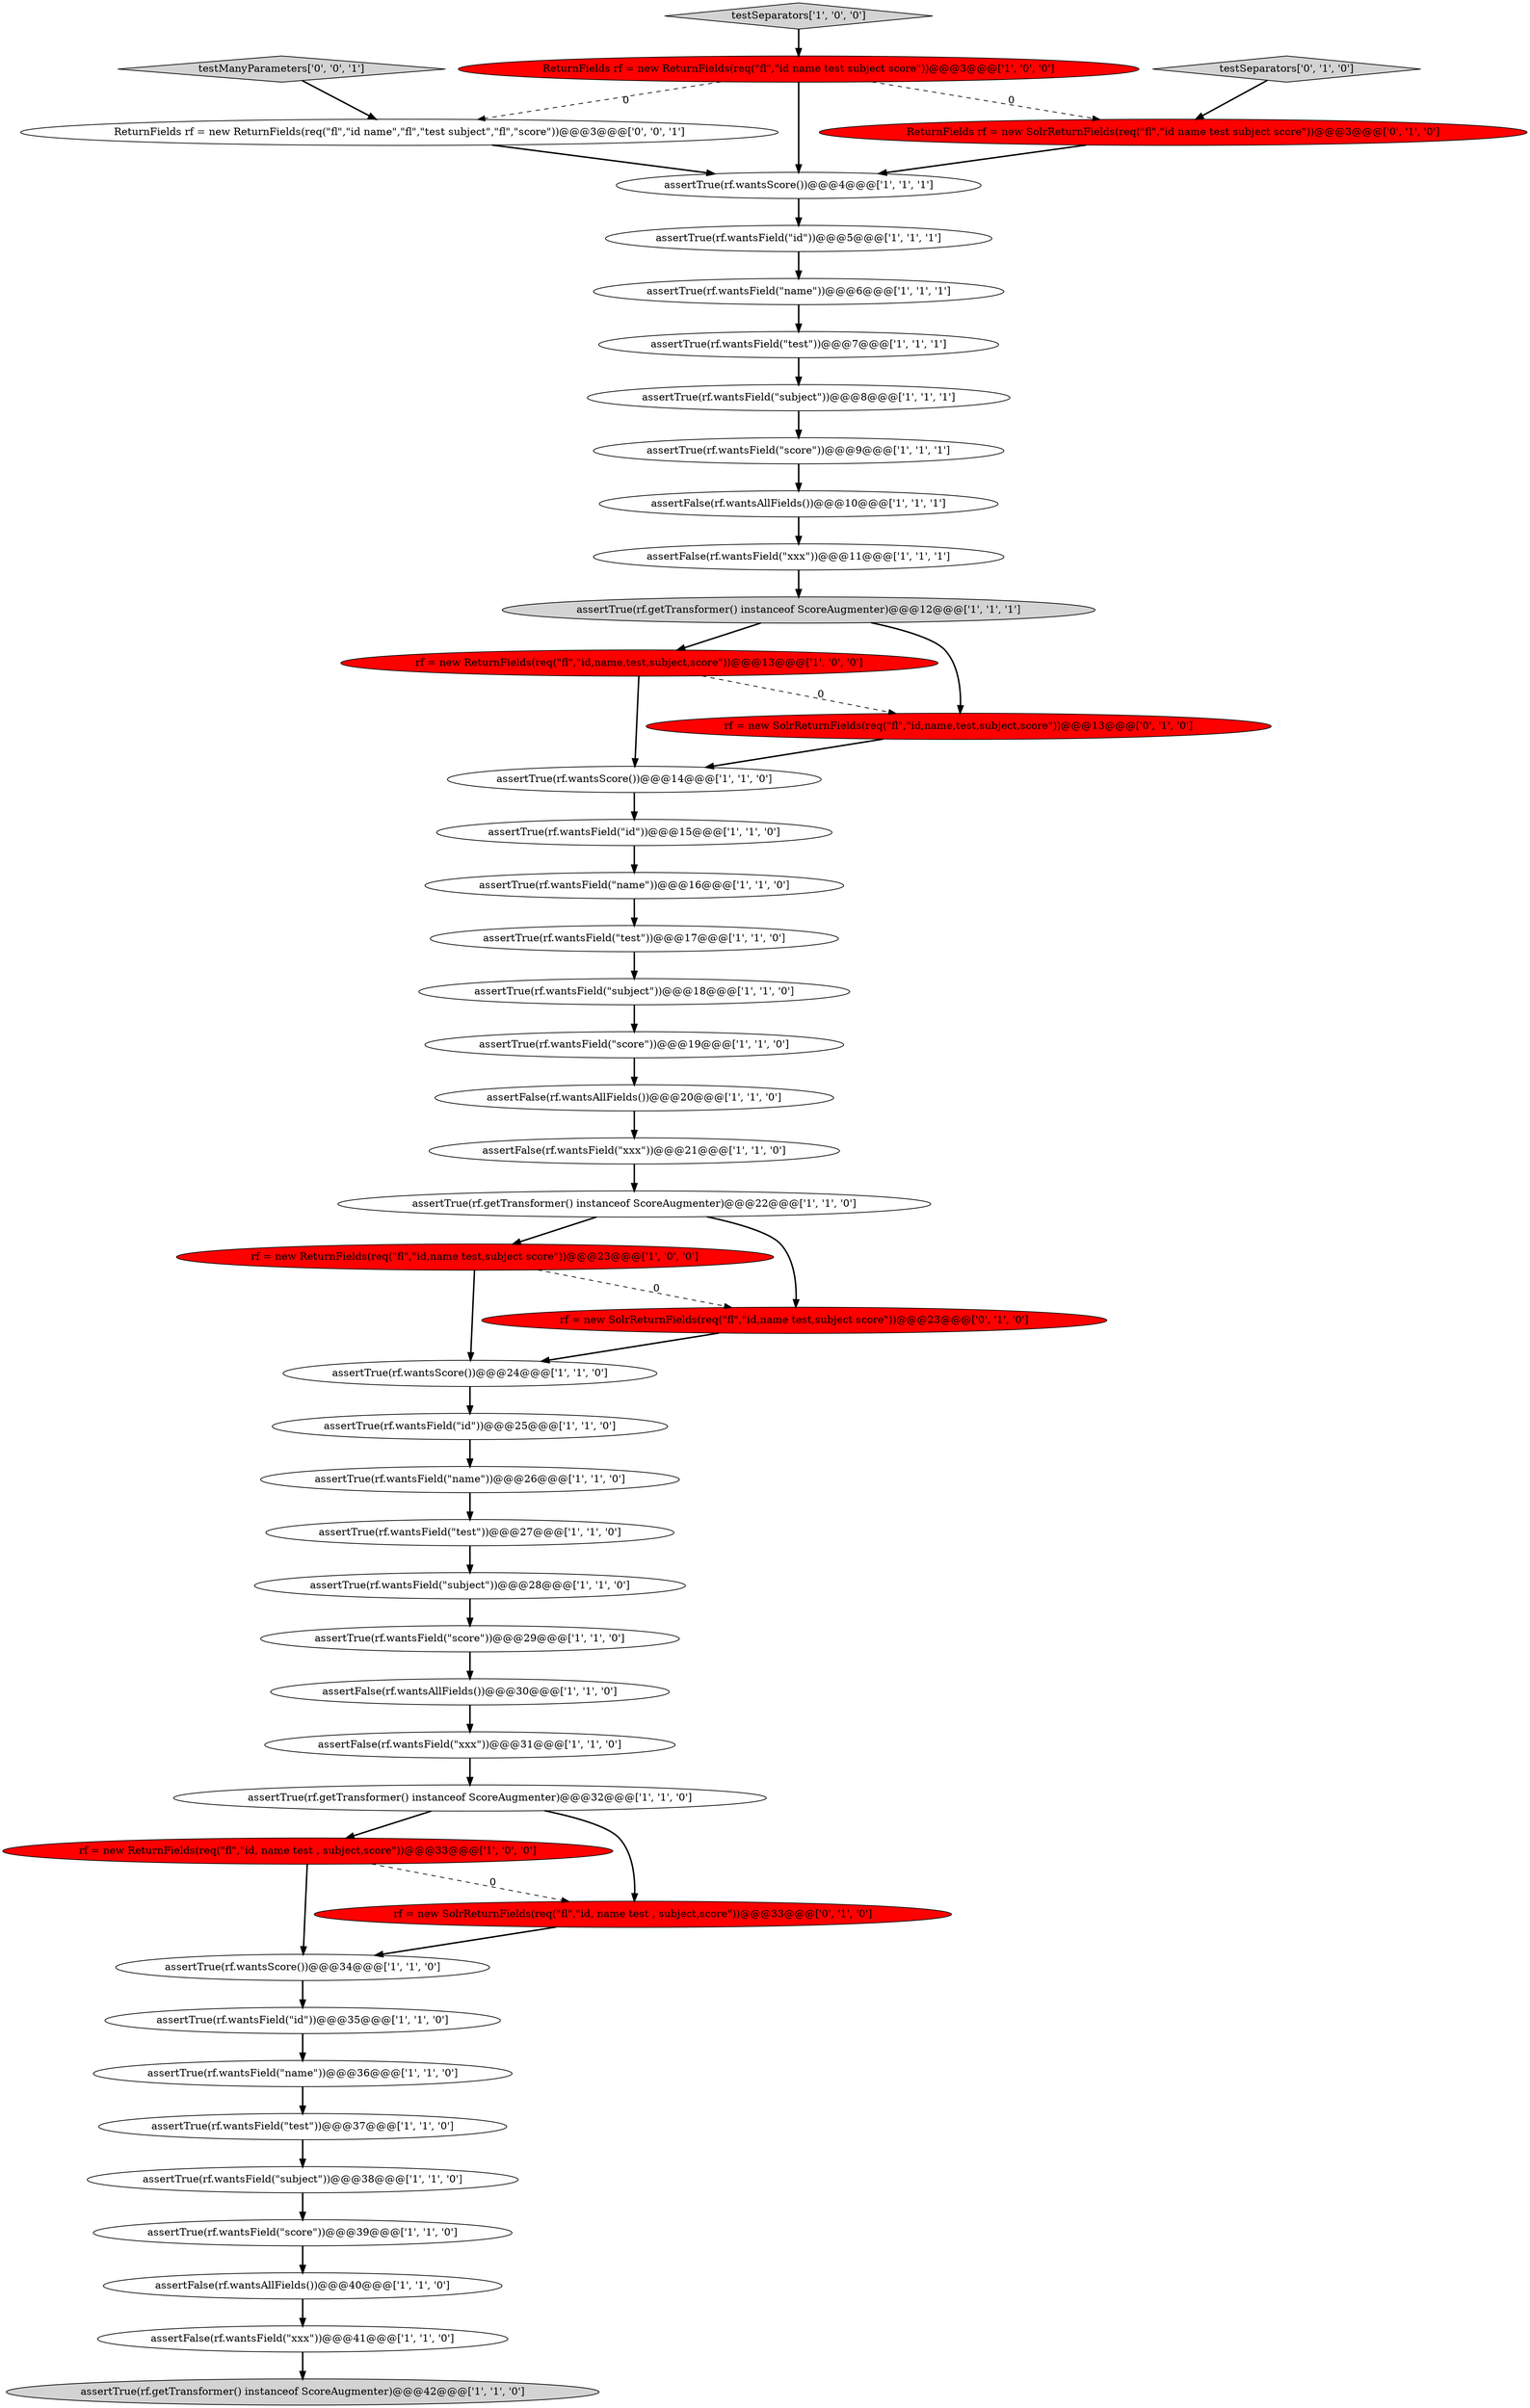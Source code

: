 digraph {
20 [style = filled, label = "assertFalse(rf.wantsAllFields())@@@10@@@['1', '1', '1']", fillcolor = white, shape = ellipse image = "AAA0AAABBB1BBB"];
25 [style = filled, label = "assertTrue(rf.wantsField(\"score\"))@@@29@@@['1', '1', '0']", fillcolor = white, shape = ellipse image = "AAA0AAABBB1BBB"];
31 [style = filled, label = "assertTrue(rf.wantsField(\"subject\"))@@@8@@@['1', '1', '1']", fillcolor = white, shape = ellipse image = "AAA0AAABBB1BBB"];
5 [style = filled, label = "assertTrue(rf.wantsScore())@@@4@@@['1', '1', '1']", fillcolor = white, shape = ellipse image = "AAA0AAABBB1BBB"];
19 [style = filled, label = "rf = new ReturnFields(req(\"fl\",\"id, name test , subject,score\"))@@@33@@@['1', '0', '0']", fillcolor = red, shape = ellipse image = "AAA1AAABBB1BBB"];
21 [style = filled, label = "assertTrue(rf.getTransformer() instanceof ScoreAugmenter)@@@12@@@['1', '1', '1']", fillcolor = lightgray, shape = ellipse image = "AAA0AAABBB1BBB"];
32 [style = filled, label = "assertTrue(rf.wantsField(\"subject\"))@@@28@@@['1', '1', '0']", fillcolor = white, shape = ellipse image = "AAA0AAABBB1BBB"];
3 [style = filled, label = "assertTrue(rf.wantsField(\"subject\"))@@@38@@@['1', '1', '0']", fillcolor = white, shape = ellipse image = "AAA0AAABBB1BBB"];
0 [style = filled, label = "rf = new ReturnFields(req(\"fl\",\"id,name,test,subject,score\"))@@@13@@@['1', '0', '0']", fillcolor = red, shape = ellipse image = "AAA1AAABBB1BBB"];
9 [style = filled, label = "assertFalse(rf.wantsField(\"xxx\"))@@@21@@@['1', '1', '0']", fillcolor = white, shape = ellipse image = "AAA0AAABBB1BBB"];
13 [style = filled, label = "assertTrue(rf.wantsScore())@@@14@@@['1', '1', '0']", fillcolor = white, shape = ellipse image = "AAA0AAABBB1BBB"];
40 [style = filled, label = "rf = new ReturnFields(req(\"fl\",\"id,name test,subject score\"))@@@23@@@['1', '0', '0']", fillcolor = red, shape = ellipse image = "AAA1AAABBB1BBB"];
35 [style = filled, label = "assertFalse(rf.wantsAllFields())@@@30@@@['1', '1', '0']", fillcolor = white, shape = ellipse image = "AAA0AAABBB1BBB"];
26 [style = filled, label = "testSeparators['1', '0', '0']", fillcolor = lightgray, shape = diamond image = "AAA0AAABBB1BBB"];
36 [style = filled, label = "assertTrue(rf.wantsField(\"id\"))@@@35@@@['1', '1', '0']", fillcolor = white, shape = ellipse image = "AAA0AAABBB1BBB"];
18 [style = filled, label = "ReturnFields rf = new ReturnFields(req(\"fl\",\"id name test subject score\"))@@@3@@@['1', '0', '0']", fillcolor = red, shape = ellipse image = "AAA1AAABBB1BBB"];
10 [style = filled, label = "assertTrue(rf.wantsField(\"name\"))@@@26@@@['1', '1', '0']", fillcolor = white, shape = ellipse image = "AAA0AAABBB1BBB"];
30 [style = filled, label = "assertFalse(rf.wantsField(\"xxx\"))@@@41@@@['1', '1', '0']", fillcolor = white, shape = ellipse image = "AAA0AAABBB1BBB"];
34 [style = filled, label = "assertTrue(rf.wantsField(\"test\"))@@@37@@@['1', '1', '0']", fillcolor = white, shape = ellipse image = "AAA0AAABBB1BBB"];
15 [style = filled, label = "assertFalse(rf.wantsField(\"xxx\"))@@@31@@@['1', '1', '0']", fillcolor = white, shape = ellipse image = "AAA0AAABBB1BBB"];
39 [style = filled, label = "assertTrue(rf.wantsField(\"score\"))@@@39@@@['1', '1', '0']", fillcolor = white, shape = ellipse image = "AAA0AAABBB1BBB"];
24 [style = filled, label = "assertTrue(rf.getTransformer() instanceof ScoreAugmenter)@@@42@@@['1', '1', '0']", fillcolor = lightgray, shape = ellipse image = "AAA0AAABBB1BBB"];
14 [style = filled, label = "assertTrue(rf.wantsField(\"score\"))@@@19@@@['1', '1', '0']", fillcolor = white, shape = ellipse image = "AAA0AAABBB1BBB"];
33 [style = filled, label = "assertTrue(rf.wantsField(\"subject\"))@@@18@@@['1', '1', '0']", fillcolor = white, shape = ellipse image = "AAA0AAABBB1BBB"];
11 [style = filled, label = "assertFalse(rf.wantsField(\"xxx\"))@@@11@@@['1', '1', '1']", fillcolor = white, shape = ellipse image = "AAA0AAABBB1BBB"];
37 [style = filled, label = "assertTrue(rf.wantsField(\"test\"))@@@27@@@['1', '1', '0']", fillcolor = white, shape = ellipse image = "AAA0AAABBB1BBB"];
38 [style = filled, label = "assertTrue(rf.wantsField(\"id\"))@@@5@@@['1', '1', '1']", fillcolor = white, shape = ellipse image = "AAA0AAABBB1BBB"];
16 [style = filled, label = "assertTrue(rf.wantsField(\"test\"))@@@7@@@['1', '1', '1']", fillcolor = white, shape = ellipse image = "AAA0AAABBB1BBB"];
27 [style = filled, label = "assertFalse(rf.wantsAllFields())@@@20@@@['1', '1', '0']", fillcolor = white, shape = ellipse image = "AAA0AAABBB1BBB"];
6 [style = filled, label = "assertTrue(rf.wantsField(\"name\"))@@@16@@@['1', '1', '0']", fillcolor = white, shape = ellipse image = "AAA0AAABBB1BBB"];
23 [style = filled, label = "assertTrue(rf.wantsField(\"id\"))@@@25@@@['1', '1', '0']", fillcolor = white, shape = ellipse image = "AAA0AAABBB1BBB"];
8 [style = filled, label = "assertTrue(rf.wantsField(\"test\"))@@@17@@@['1', '1', '0']", fillcolor = white, shape = ellipse image = "AAA0AAABBB1BBB"];
45 [style = filled, label = "testSeparators['0', '1', '0']", fillcolor = lightgray, shape = diamond image = "AAA0AAABBB2BBB"];
17 [style = filled, label = "assertTrue(rf.getTransformer() instanceof ScoreAugmenter)@@@22@@@['1', '1', '0']", fillcolor = white, shape = ellipse image = "AAA0AAABBB1BBB"];
43 [style = filled, label = "rf = new SolrReturnFields(req(\"fl\",\"id,name,test,subject,score\"))@@@13@@@['0', '1', '0']", fillcolor = red, shape = ellipse image = "AAA1AAABBB2BBB"];
12 [style = filled, label = "assertTrue(rf.wantsField(\"name\"))@@@6@@@['1', '1', '1']", fillcolor = white, shape = ellipse image = "AAA0AAABBB1BBB"];
42 [style = filled, label = "rf = new SolrReturnFields(req(\"fl\",\"id,name test,subject score\"))@@@23@@@['0', '1', '0']", fillcolor = red, shape = ellipse image = "AAA1AAABBB2BBB"];
2 [style = filled, label = "assertTrue(rf.wantsScore())@@@34@@@['1', '1', '0']", fillcolor = white, shape = ellipse image = "AAA0AAABBB1BBB"];
1 [style = filled, label = "assertTrue(rf.wantsField(\"id\"))@@@15@@@['1', '1', '0']", fillcolor = white, shape = ellipse image = "AAA0AAABBB1BBB"];
28 [style = filled, label = "assertFalse(rf.wantsAllFields())@@@40@@@['1', '1', '0']", fillcolor = white, shape = ellipse image = "AAA0AAABBB1BBB"];
46 [style = filled, label = "ReturnFields rf = new ReturnFields(req(\"fl\",\"id name\",\"fl\",\"test subject\",\"fl\",\"score\"))@@@3@@@['0', '0', '1']", fillcolor = white, shape = ellipse image = "AAA0AAABBB3BBB"];
22 [style = filled, label = "assertTrue(rf.wantsField(\"name\"))@@@36@@@['1', '1', '0']", fillcolor = white, shape = ellipse image = "AAA0AAABBB1BBB"];
29 [style = filled, label = "assertTrue(rf.wantsScore())@@@24@@@['1', '1', '0']", fillcolor = white, shape = ellipse image = "AAA0AAABBB1BBB"];
41 [style = filled, label = "rf = new SolrReturnFields(req(\"fl\",\"id, name test , subject,score\"))@@@33@@@['0', '1', '0']", fillcolor = red, shape = ellipse image = "AAA1AAABBB2BBB"];
44 [style = filled, label = "ReturnFields rf = new SolrReturnFields(req(\"fl\",\"id name test subject score\"))@@@3@@@['0', '1', '0']", fillcolor = red, shape = ellipse image = "AAA1AAABBB2BBB"];
47 [style = filled, label = "testManyParameters['0', '0', '1']", fillcolor = lightgray, shape = diamond image = "AAA0AAABBB3BBB"];
4 [style = filled, label = "assertTrue(rf.getTransformer() instanceof ScoreAugmenter)@@@32@@@['1', '1', '0']", fillcolor = white, shape = ellipse image = "AAA0AAABBB1BBB"];
7 [style = filled, label = "assertTrue(rf.wantsField(\"score\"))@@@9@@@['1', '1', '1']", fillcolor = white, shape = ellipse image = "AAA0AAABBB1BBB"];
8->33 [style = bold, label=""];
33->14 [style = bold, label=""];
30->24 [style = bold, label=""];
0->13 [style = bold, label=""];
21->0 [style = bold, label=""];
28->30 [style = bold, label=""];
35->15 [style = bold, label=""];
46->5 [style = bold, label=""];
21->43 [style = bold, label=""];
11->21 [style = bold, label=""];
27->9 [style = bold, label=""];
4->19 [style = bold, label=""];
26->18 [style = bold, label=""];
38->12 [style = bold, label=""];
17->40 [style = bold, label=""];
9->17 [style = bold, label=""];
47->46 [style = bold, label=""];
0->43 [style = dashed, label="0"];
12->16 [style = bold, label=""];
19->2 [style = bold, label=""];
7->20 [style = bold, label=""];
29->23 [style = bold, label=""];
18->46 [style = dashed, label="0"];
25->35 [style = bold, label=""];
17->42 [style = bold, label=""];
5->38 [style = bold, label=""];
42->29 [style = bold, label=""];
41->2 [style = bold, label=""];
31->7 [style = bold, label=""];
39->28 [style = bold, label=""];
13->1 [style = bold, label=""];
4->41 [style = bold, label=""];
45->44 [style = bold, label=""];
19->41 [style = dashed, label="0"];
43->13 [style = bold, label=""];
18->44 [style = dashed, label="0"];
1->6 [style = bold, label=""];
34->3 [style = bold, label=""];
16->31 [style = bold, label=""];
18->5 [style = bold, label=""];
22->34 [style = bold, label=""];
6->8 [style = bold, label=""];
32->25 [style = bold, label=""];
15->4 [style = bold, label=""];
10->37 [style = bold, label=""];
2->36 [style = bold, label=""];
23->10 [style = bold, label=""];
37->32 [style = bold, label=""];
3->39 [style = bold, label=""];
14->27 [style = bold, label=""];
40->42 [style = dashed, label="0"];
44->5 [style = bold, label=""];
40->29 [style = bold, label=""];
20->11 [style = bold, label=""];
36->22 [style = bold, label=""];
}
